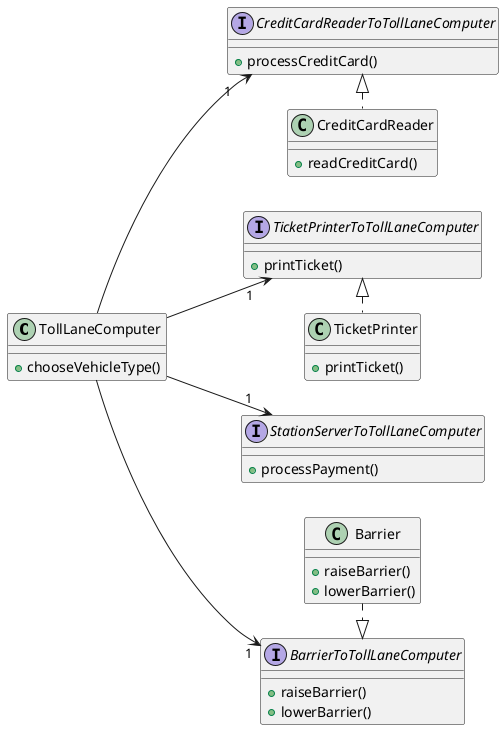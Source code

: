 @startuml
left to right direction

class TollLaneComputer {
    {method} +chooseVehicleType()
}

' class StationServer {
'     {method} +processCreditCardPayment()
' }

' class EnterpriseServer {
'     {method} +processPayment()
' }

class TicketPrinter { 
    {method} +printTicket()
}

class Barrier {
    {method} +raiseBarrier()
    {method} +lowerBarrier()
}

class CreditCardReader {
    {method} +readCreditCard()
}
 
interface TicketPrinterToTollLaneComputer {
    {method} +printTicket()
}

interface BarrierToTollLaneComputer {
    {method} +raiseBarrier()
    {method} +lowerBarrier()
}

interface StationServerToTollLaneComputer {
    {method} +processPayment()
}

interface CreditCardReaderToTollLaneComputer {
    {method} +processCreditCard()
}

TicketPrinter .l.|> TicketPrinterToTollLaneComputer
Barrier .r.|> BarrierToTollLaneComputer
CreditCardReader .l.|> CreditCardReaderToTollLaneComputer
TollLaneComputer --> "1" CreditCardReaderToTollLaneComputer
TollLaneComputer --> "1" BarrierToTollLaneComputer
TollLaneComputer --> "1" TicketPrinterToTollLaneComputer
TollLaneComputer  --> "1" StationServerToTollLaneComputer

@enduml 